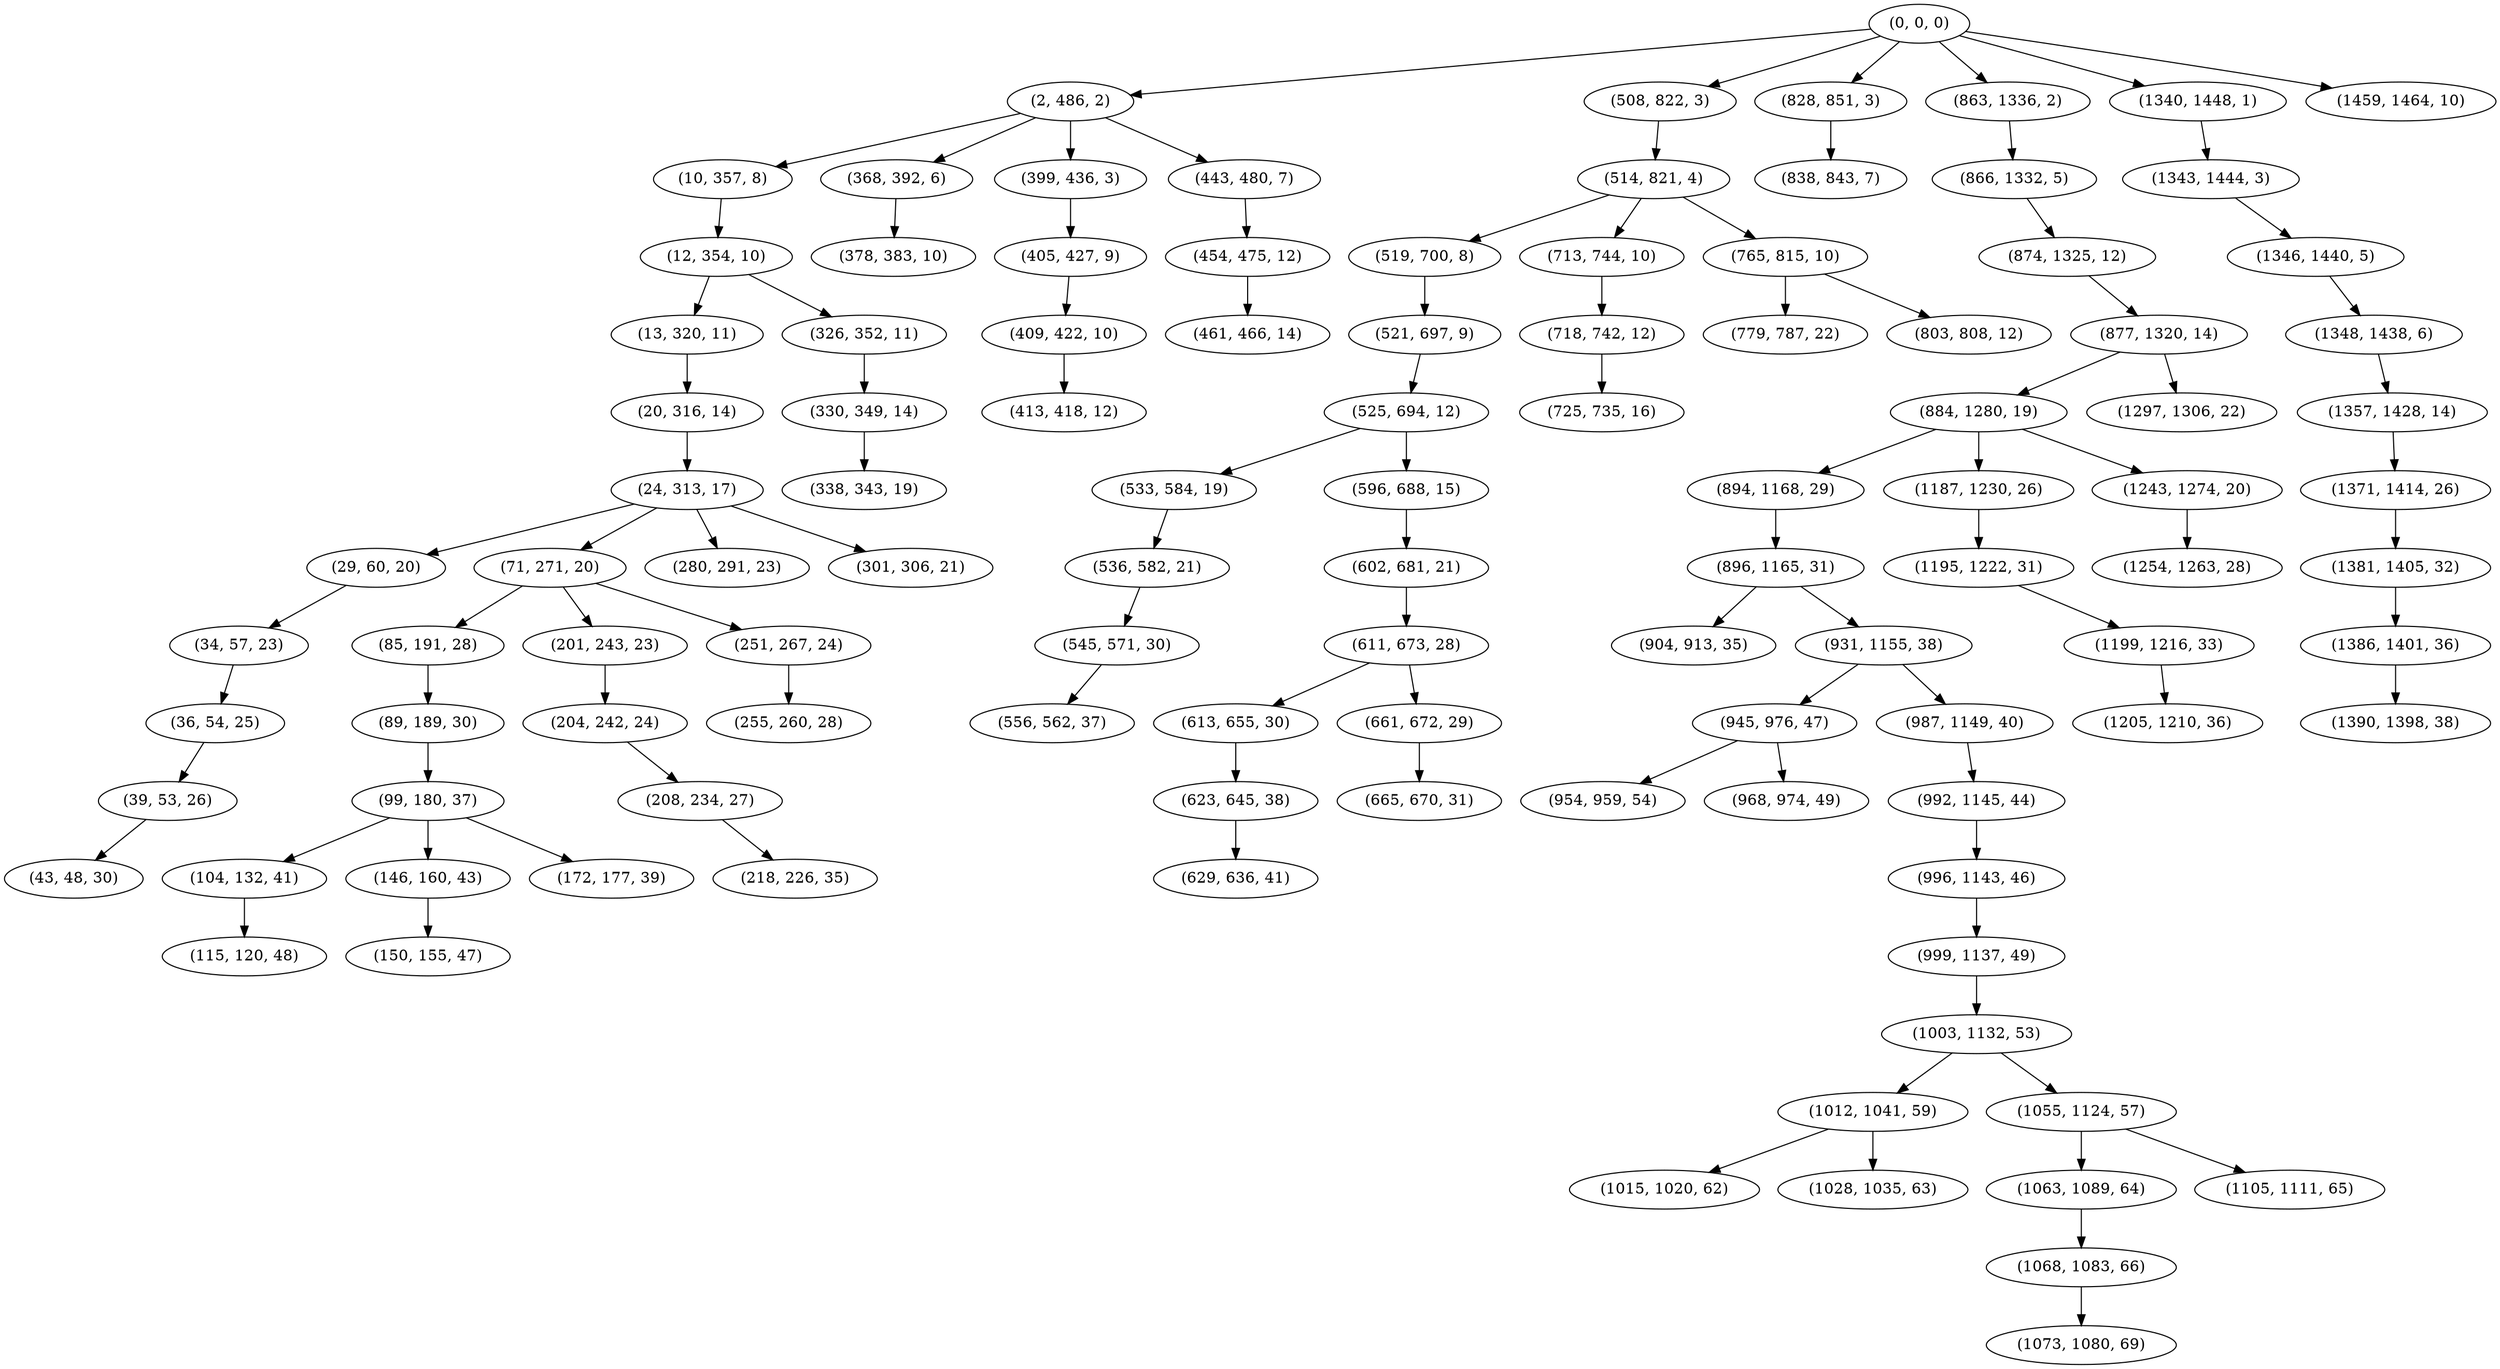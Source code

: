 digraph tree {
    "(0, 0, 0)";
    "(2, 486, 2)";
    "(10, 357, 8)";
    "(12, 354, 10)";
    "(13, 320, 11)";
    "(20, 316, 14)";
    "(24, 313, 17)";
    "(29, 60, 20)";
    "(34, 57, 23)";
    "(36, 54, 25)";
    "(39, 53, 26)";
    "(43, 48, 30)";
    "(71, 271, 20)";
    "(85, 191, 28)";
    "(89, 189, 30)";
    "(99, 180, 37)";
    "(104, 132, 41)";
    "(115, 120, 48)";
    "(146, 160, 43)";
    "(150, 155, 47)";
    "(172, 177, 39)";
    "(201, 243, 23)";
    "(204, 242, 24)";
    "(208, 234, 27)";
    "(218, 226, 35)";
    "(251, 267, 24)";
    "(255, 260, 28)";
    "(280, 291, 23)";
    "(301, 306, 21)";
    "(326, 352, 11)";
    "(330, 349, 14)";
    "(338, 343, 19)";
    "(368, 392, 6)";
    "(378, 383, 10)";
    "(399, 436, 3)";
    "(405, 427, 9)";
    "(409, 422, 10)";
    "(413, 418, 12)";
    "(443, 480, 7)";
    "(454, 475, 12)";
    "(461, 466, 14)";
    "(508, 822, 3)";
    "(514, 821, 4)";
    "(519, 700, 8)";
    "(521, 697, 9)";
    "(525, 694, 12)";
    "(533, 584, 19)";
    "(536, 582, 21)";
    "(545, 571, 30)";
    "(556, 562, 37)";
    "(596, 688, 15)";
    "(602, 681, 21)";
    "(611, 673, 28)";
    "(613, 655, 30)";
    "(623, 645, 38)";
    "(629, 636, 41)";
    "(661, 672, 29)";
    "(665, 670, 31)";
    "(713, 744, 10)";
    "(718, 742, 12)";
    "(725, 735, 16)";
    "(765, 815, 10)";
    "(779, 787, 22)";
    "(803, 808, 12)";
    "(828, 851, 3)";
    "(838, 843, 7)";
    "(863, 1336, 2)";
    "(866, 1332, 5)";
    "(874, 1325, 12)";
    "(877, 1320, 14)";
    "(884, 1280, 19)";
    "(894, 1168, 29)";
    "(896, 1165, 31)";
    "(904, 913, 35)";
    "(931, 1155, 38)";
    "(945, 976, 47)";
    "(954, 959, 54)";
    "(968, 974, 49)";
    "(987, 1149, 40)";
    "(992, 1145, 44)";
    "(996, 1143, 46)";
    "(999, 1137, 49)";
    "(1003, 1132, 53)";
    "(1012, 1041, 59)";
    "(1015, 1020, 62)";
    "(1028, 1035, 63)";
    "(1055, 1124, 57)";
    "(1063, 1089, 64)";
    "(1068, 1083, 66)";
    "(1073, 1080, 69)";
    "(1105, 1111, 65)";
    "(1187, 1230, 26)";
    "(1195, 1222, 31)";
    "(1199, 1216, 33)";
    "(1205, 1210, 36)";
    "(1243, 1274, 20)";
    "(1254, 1263, 28)";
    "(1297, 1306, 22)";
    "(1340, 1448, 1)";
    "(1343, 1444, 3)";
    "(1346, 1440, 5)";
    "(1348, 1438, 6)";
    "(1357, 1428, 14)";
    "(1371, 1414, 26)";
    "(1381, 1405, 32)";
    "(1386, 1401, 36)";
    "(1390, 1398, 38)";
    "(1459, 1464, 10)";
    "(0, 0, 0)" -> "(2, 486, 2)";
    "(0, 0, 0)" -> "(508, 822, 3)";
    "(0, 0, 0)" -> "(828, 851, 3)";
    "(0, 0, 0)" -> "(863, 1336, 2)";
    "(0, 0, 0)" -> "(1340, 1448, 1)";
    "(0, 0, 0)" -> "(1459, 1464, 10)";
    "(2, 486, 2)" -> "(10, 357, 8)";
    "(2, 486, 2)" -> "(368, 392, 6)";
    "(2, 486, 2)" -> "(399, 436, 3)";
    "(2, 486, 2)" -> "(443, 480, 7)";
    "(10, 357, 8)" -> "(12, 354, 10)";
    "(12, 354, 10)" -> "(13, 320, 11)";
    "(12, 354, 10)" -> "(326, 352, 11)";
    "(13, 320, 11)" -> "(20, 316, 14)";
    "(20, 316, 14)" -> "(24, 313, 17)";
    "(24, 313, 17)" -> "(29, 60, 20)";
    "(24, 313, 17)" -> "(71, 271, 20)";
    "(24, 313, 17)" -> "(280, 291, 23)";
    "(24, 313, 17)" -> "(301, 306, 21)";
    "(29, 60, 20)" -> "(34, 57, 23)";
    "(34, 57, 23)" -> "(36, 54, 25)";
    "(36, 54, 25)" -> "(39, 53, 26)";
    "(39, 53, 26)" -> "(43, 48, 30)";
    "(71, 271, 20)" -> "(85, 191, 28)";
    "(71, 271, 20)" -> "(201, 243, 23)";
    "(71, 271, 20)" -> "(251, 267, 24)";
    "(85, 191, 28)" -> "(89, 189, 30)";
    "(89, 189, 30)" -> "(99, 180, 37)";
    "(99, 180, 37)" -> "(104, 132, 41)";
    "(99, 180, 37)" -> "(146, 160, 43)";
    "(99, 180, 37)" -> "(172, 177, 39)";
    "(104, 132, 41)" -> "(115, 120, 48)";
    "(146, 160, 43)" -> "(150, 155, 47)";
    "(201, 243, 23)" -> "(204, 242, 24)";
    "(204, 242, 24)" -> "(208, 234, 27)";
    "(208, 234, 27)" -> "(218, 226, 35)";
    "(251, 267, 24)" -> "(255, 260, 28)";
    "(326, 352, 11)" -> "(330, 349, 14)";
    "(330, 349, 14)" -> "(338, 343, 19)";
    "(368, 392, 6)" -> "(378, 383, 10)";
    "(399, 436, 3)" -> "(405, 427, 9)";
    "(405, 427, 9)" -> "(409, 422, 10)";
    "(409, 422, 10)" -> "(413, 418, 12)";
    "(443, 480, 7)" -> "(454, 475, 12)";
    "(454, 475, 12)" -> "(461, 466, 14)";
    "(508, 822, 3)" -> "(514, 821, 4)";
    "(514, 821, 4)" -> "(519, 700, 8)";
    "(514, 821, 4)" -> "(713, 744, 10)";
    "(514, 821, 4)" -> "(765, 815, 10)";
    "(519, 700, 8)" -> "(521, 697, 9)";
    "(521, 697, 9)" -> "(525, 694, 12)";
    "(525, 694, 12)" -> "(533, 584, 19)";
    "(525, 694, 12)" -> "(596, 688, 15)";
    "(533, 584, 19)" -> "(536, 582, 21)";
    "(536, 582, 21)" -> "(545, 571, 30)";
    "(545, 571, 30)" -> "(556, 562, 37)";
    "(596, 688, 15)" -> "(602, 681, 21)";
    "(602, 681, 21)" -> "(611, 673, 28)";
    "(611, 673, 28)" -> "(613, 655, 30)";
    "(611, 673, 28)" -> "(661, 672, 29)";
    "(613, 655, 30)" -> "(623, 645, 38)";
    "(623, 645, 38)" -> "(629, 636, 41)";
    "(661, 672, 29)" -> "(665, 670, 31)";
    "(713, 744, 10)" -> "(718, 742, 12)";
    "(718, 742, 12)" -> "(725, 735, 16)";
    "(765, 815, 10)" -> "(779, 787, 22)";
    "(765, 815, 10)" -> "(803, 808, 12)";
    "(828, 851, 3)" -> "(838, 843, 7)";
    "(863, 1336, 2)" -> "(866, 1332, 5)";
    "(866, 1332, 5)" -> "(874, 1325, 12)";
    "(874, 1325, 12)" -> "(877, 1320, 14)";
    "(877, 1320, 14)" -> "(884, 1280, 19)";
    "(877, 1320, 14)" -> "(1297, 1306, 22)";
    "(884, 1280, 19)" -> "(894, 1168, 29)";
    "(884, 1280, 19)" -> "(1187, 1230, 26)";
    "(884, 1280, 19)" -> "(1243, 1274, 20)";
    "(894, 1168, 29)" -> "(896, 1165, 31)";
    "(896, 1165, 31)" -> "(904, 913, 35)";
    "(896, 1165, 31)" -> "(931, 1155, 38)";
    "(931, 1155, 38)" -> "(945, 976, 47)";
    "(931, 1155, 38)" -> "(987, 1149, 40)";
    "(945, 976, 47)" -> "(954, 959, 54)";
    "(945, 976, 47)" -> "(968, 974, 49)";
    "(987, 1149, 40)" -> "(992, 1145, 44)";
    "(992, 1145, 44)" -> "(996, 1143, 46)";
    "(996, 1143, 46)" -> "(999, 1137, 49)";
    "(999, 1137, 49)" -> "(1003, 1132, 53)";
    "(1003, 1132, 53)" -> "(1012, 1041, 59)";
    "(1003, 1132, 53)" -> "(1055, 1124, 57)";
    "(1012, 1041, 59)" -> "(1015, 1020, 62)";
    "(1012, 1041, 59)" -> "(1028, 1035, 63)";
    "(1055, 1124, 57)" -> "(1063, 1089, 64)";
    "(1055, 1124, 57)" -> "(1105, 1111, 65)";
    "(1063, 1089, 64)" -> "(1068, 1083, 66)";
    "(1068, 1083, 66)" -> "(1073, 1080, 69)";
    "(1187, 1230, 26)" -> "(1195, 1222, 31)";
    "(1195, 1222, 31)" -> "(1199, 1216, 33)";
    "(1199, 1216, 33)" -> "(1205, 1210, 36)";
    "(1243, 1274, 20)" -> "(1254, 1263, 28)";
    "(1340, 1448, 1)" -> "(1343, 1444, 3)";
    "(1343, 1444, 3)" -> "(1346, 1440, 5)";
    "(1346, 1440, 5)" -> "(1348, 1438, 6)";
    "(1348, 1438, 6)" -> "(1357, 1428, 14)";
    "(1357, 1428, 14)" -> "(1371, 1414, 26)";
    "(1371, 1414, 26)" -> "(1381, 1405, 32)";
    "(1381, 1405, 32)" -> "(1386, 1401, 36)";
    "(1386, 1401, 36)" -> "(1390, 1398, 38)";
}
